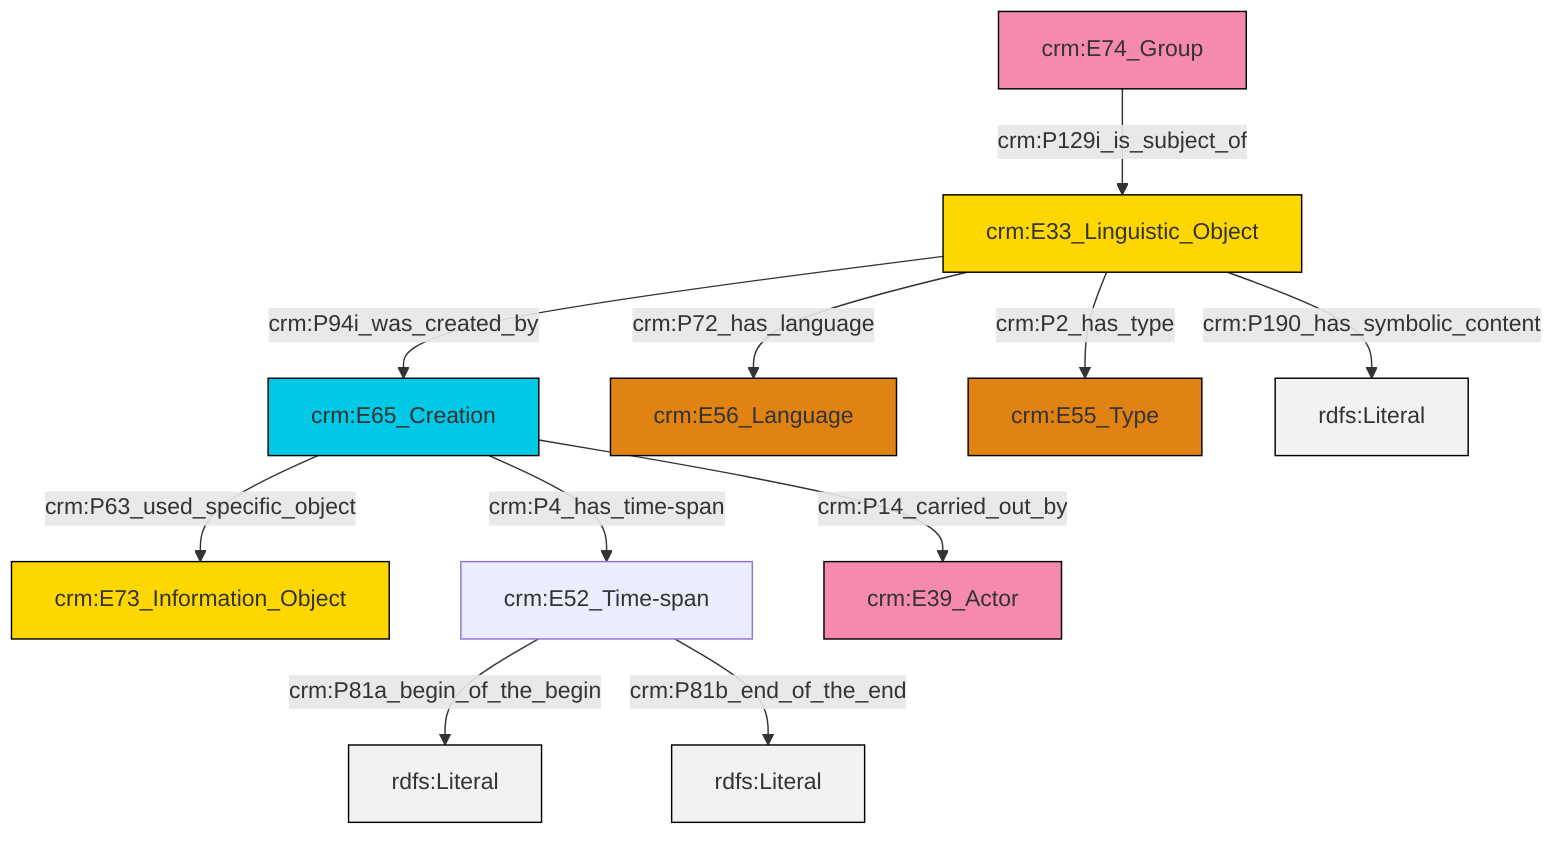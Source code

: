 graph TD
classDef Literal fill:#f2f2f2,stroke:#000000;
classDef CRM_Entity fill:#FFFFFF,stroke:#000000;
classDef Temporal_Entity fill:#00C9E6, stroke:#000000;
classDef Type fill:#E18312, stroke:#000000;
classDef Time-Span fill:#2C9C91, stroke:#000000;
classDef Appellation fill:#FFEB7F, stroke:#000000;
classDef Place fill:#008836, stroke:#000000;
classDef Persistent_Item fill:#B266B2, stroke:#000000;
classDef Conceptual_Object fill:#FFD700, stroke:#000000;
classDef Physical_Thing fill:#D2B48C, stroke:#000000;
classDef Actor fill:#f58aad, stroke:#000000;
classDef PC_Classes fill:#4ce600, stroke:#000000;
classDef Multi fill:#cccccc,stroke:#000000;

0["crm:E65_Creation"]:::Temporal_Entity -->|crm:P63_used_specific_object| 1["crm:E73_Information_Object"]:::Conceptual_Object
2["crm:E33_Linguistic_Object"]:::Conceptual_Object -->|crm:P72_has_language| 3["crm:E56_Language"]:::Type
0["crm:E65_Creation"]:::Temporal_Entity -->|crm:P4_has_time-span| 4["crm:E52_Time-span"]:::Default
4["crm:E52_Time-span"]:::Default -->|crm:P81a_begin_of_the_begin| 9[rdfs:Literal]:::Literal
2["crm:E33_Linguistic_Object"]:::Conceptual_Object -->|crm:P2_has_type| 12["crm:E55_Type"]:::Type
0["crm:E65_Creation"]:::Temporal_Entity -->|crm:P14_carried_out_by| 13["crm:E39_Actor"]:::Actor
6["crm:E74_Group"]:::Actor -->|crm:P129i_is_subject_of| 2["crm:E33_Linguistic_Object"]:::Conceptual_Object
2["crm:E33_Linguistic_Object"]:::Conceptual_Object -->|crm:P94i_was_created_by| 0["crm:E65_Creation"]:::Temporal_Entity
4["crm:E52_Time-span"]:::Default -->|crm:P81b_end_of_the_end| 14[rdfs:Literal]:::Literal
2["crm:E33_Linguistic_Object"]:::Conceptual_Object -->|crm:P190_has_symbolic_content| 18[rdfs:Literal]:::Literal